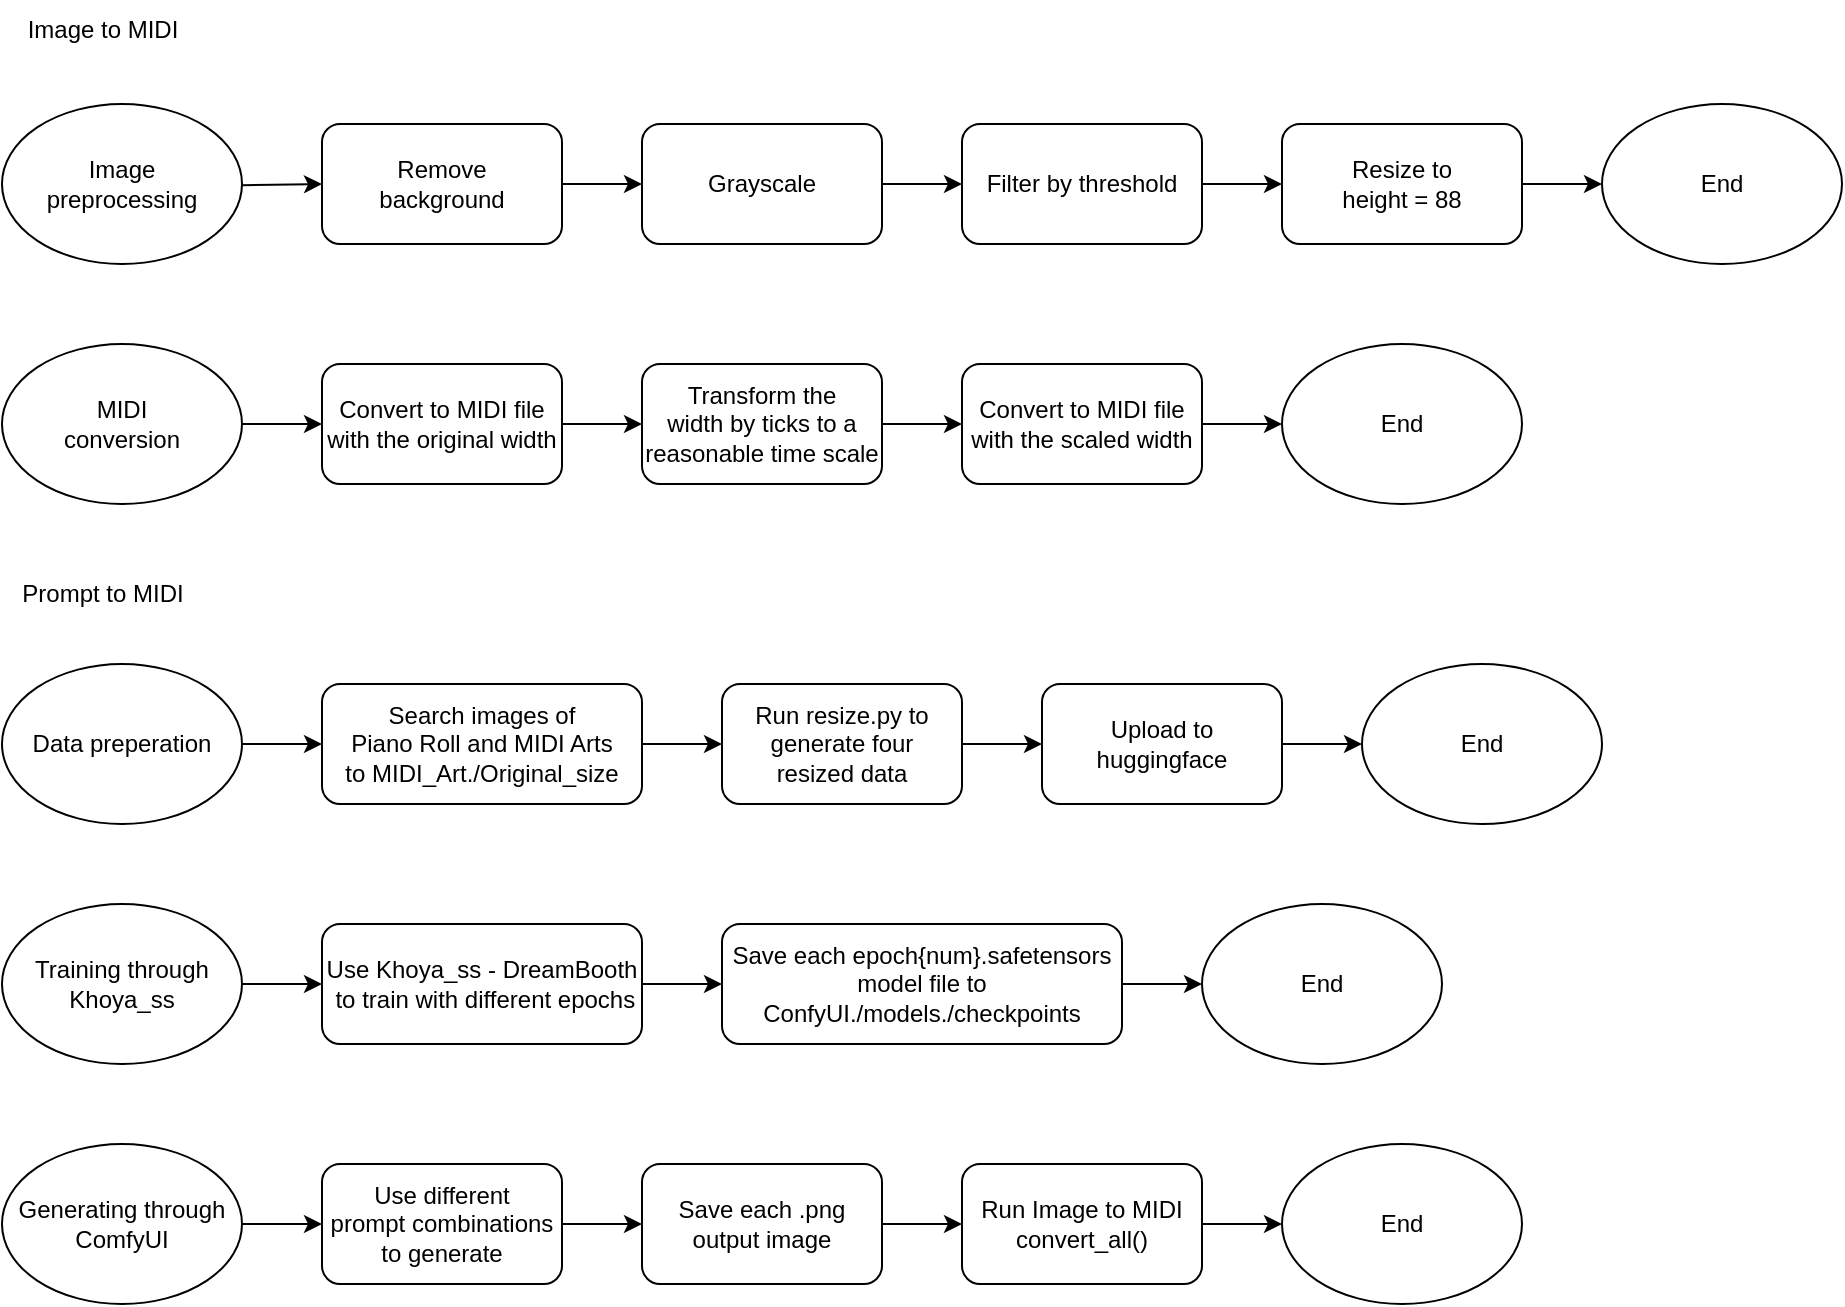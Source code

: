 <mxfile>
    <diagram id="bkNtdu9QP90o7EfJXDvp" name="第1頁">
        <mxGraphModel dx="1013" dy="664" grid="1" gridSize="10" guides="1" tooltips="1" connect="1" arrows="1" fold="1" page="1" pageScale="1" pageWidth="1169" pageHeight="827" background="#FFFFFF" math="0" shadow="0">
            <root>
                <mxCell id="0"/>
                <mxCell id="1" parent="0"/>
                <mxCell id="45" value="" style="edgeStyle=none;html=1;" parent="1" source="4" target="11" edge="1">
                    <mxGeometry relative="1" as="geometry"/>
                </mxCell>
                <mxCell id="4" value="Image&lt;div&gt;preprocessing&lt;/div&gt;" style="ellipse;whiteSpace=wrap;html=1;" parent="1" vertex="1">
                    <mxGeometry x="40" y="80" width="120" height="80" as="geometry"/>
                </mxCell>
                <mxCell id="16" style="edgeStyle=none;html=1;exitX=1;exitY=0.5;exitDx=0;exitDy=0;entryX=0;entryY=0.5;entryDx=0;entryDy=0;" parent="1" source="11" target="12" edge="1">
                    <mxGeometry relative="1" as="geometry"/>
                </mxCell>
                <mxCell id="11" value="Remove&lt;div&gt;background&lt;/div&gt;" style="rounded=1;whiteSpace=wrap;html=1;" parent="1" vertex="1">
                    <mxGeometry x="200" y="90" width="120" height="60" as="geometry"/>
                </mxCell>
                <mxCell id="52" value="" style="edgeStyle=none;html=1;exitX=1;exitY=0.5;exitDx=0;exitDy=0;entryX=0;entryY=0.5;entryDx=0;entryDy=0;" edge="1" parent="1" source="12" target="51">
                    <mxGeometry relative="1" as="geometry"/>
                </mxCell>
                <mxCell id="12" value="Grayscale" style="rounded=1;whiteSpace=wrap;html=1;" parent="1" vertex="1">
                    <mxGeometry x="360" y="90" width="120" height="60" as="geometry"/>
                </mxCell>
                <mxCell id="46" value="End" style="ellipse;whiteSpace=wrap;html=1;" vertex="1" parent="1">
                    <mxGeometry x="840" y="80" width="120" height="80" as="geometry"/>
                </mxCell>
                <mxCell id="47" value="" style="edgeStyle=none;html=1;exitX=1;exitY=0.5;exitDx=0;exitDy=0;entryX=0;entryY=0.5;entryDx=0;entryDy=0;" edge="1" parent="1" source="48" target="46">
                    <mxGeometry relative="1" as="geometry">
                        <mxPoint x="840" y="120" as="targetPoint"/>
                    </mxGeometry>
                </mxCell>
                <mxCell id="48" value="Resize to&lt;div&gt;height = 88&lt;/div&gt;" style="rounded=1;whiteSpace=wrap;html=1;" vertex="1" parent="1">
                    <mxGeometry x="680" y="90" width="120" height="60" as="geometry"/>
                </mxCell>
                <mxCell id="55" style="edgeStyle=none;html=1;exitX=1;exitY=0.5;exitDx=0;exitDy=0;entryX=0;entryY=0.5;entryDx=0;entryDy=0;" edge="1" parent="1" source="51" target="48">
                    <mxGeometry relative="1" as="geometry"/>
                </mxCell>
                <mxCell id="51" value="Filter by threshold" style="rounded=1;whiteSpace=wrap;html=1;" vertex="1" parent="1">
                    <mxGeometry x="520" y="90" width="120" height="60" as="geometry"/>
                </mxCell>
                <mxCell id="56" value="" style="edgeStyle=none;html=1;exitX=1;exitY=0.5;exitDx=0;exitDy=0;entryX=0;entryY=0.5;entryDx=0;entryDy=0;" edge="1" parent="1" source="57" target="67">
                    <mxGeometry relative="1" as="geometry"/>
                </mxCell>
                <mxCell id="57" value="Training through&lt;div&gt;Khoya_ss&lt;/div&gt;" style="ellipse;whiteSpace=wrap;html=1;" vertex="1" parent="1">
                    <mxGeometry x="40" y="480" width="120" height="80" as="geometry"/>
                </mxCell>
                <mxCell id="58" value="End" style="ellipse;whiteSpace=wrap;html=1;" vertex="1" parent="1">
                    <mxGeometry x="640" y="480" width="120" height="80" as="geometry"/>
                </mxCell>
                <mxCell id="59" value="" style="edgeStyle=none;html=1;exitX=1;exitY=0.5;exitDx=0;exitDy=0;entryX=0;entryY=0.5;entryDx=0;entryDy=0;" edge="1" parent="1" source="60" target="62">
                    <mxGeometry relative="1" as="geometry"/>
                </mxCell>
                <mxCell id="60" value="Data preperation" style="ellipse;whiteSpace=wrap;html=1;" vertex="1" parent="1">
                    <mxGeometry x="40" y="360" width="120" height="80" as="geometry"/>
                </mxCell>
                <mxCell id="61" value="" style="edgeStyle=none;html=1;exitX=1;exitY=0.5;exitDx=0;exitDy=0;entryX=0;entryY=0.5;entryDx=0;entryDy=0;" edge="1" parent="1" source="62" target="64">
                    <mxGeometry relative="1" as="geometry"/>
                </mxCell>
                <mxCell id="62" value="Search images of&lt;div&gt;&lt;span style=&quot;background-color: transparent;&quot;&gt;Piano Roll and&amp;nbsp;&lt;/span&gt;&lt;span style=&quot;background-color: transparent;&quot;&gt;MIDI Arts&lt;/span&gt;&lt;/div&gt;&lt;div&gt;&lt;span style=&quot;background-color: transparent;&quot;&gt;to MIDI_Art./Original_size&lt;/span&gt;&lt;/div&gt;" style="rounded=1;whiteSpace=wrap;html=1;" vertex="1" parent="1">
                    <mxGeometry x="200" y="370" width="160" height="60" as="geometry"/>
                </mxCell>
                <mxCell id="89" value="" style="edgeStyle=none;html=1;" edge="1" parent="1" source="64" target="88">
                    <mxGeometry relative="1" as="geometry"/>
                </mxCell>
                <mxCell id="64" value="Run resize.py to&lt;div&gt;generate four&lt;/div&gt;&lt;div&gt;resized data&lt;/div&gt;" style="rounded=1;whiteSpace=wrap;html=1;" vertex="1" parent="1">
                    <mxGeometry x="400" y="370" width="120" height="60" as="geometry"/>
                </mxCell>
                <mxCell id="65" value="End" style="ellipse;whiteSpace=wrap;html=1;" vertex="1" parent="1">
                    <mxGeometry x="720" y="360" width="120" height="80" as="geometry"/>
                </mxCell>
                <mxCell id="66" value="" style="edgeStyle=none;html=1;" edge="1" parent="1" source="67" target="69">
                    <mxGeometry relative="1" as="geometry"/>
                </mxCell>
                <mxCell id="67" value="Use Khoya_ss - DreamBooth&lt;div&gt;&amp;nbsp;to &lt;span style=&quot;background-color: transparent;&quot;&gt;train with different&amp;nbsp;&lt;/span&gt;&lt;span style=&quot;background-color: transparent;&quot;&gt;epochs&lt;/span&gt;&lt;/div&gt;" style="rounded=1;whiteSpace=wrap;html=1;" vertex="1" parent="1">
                    <mxGeometry x="200" y="490" width="160" height="60" as="geometry"/>
                </mxCell>
                <mxCell id="92" value="" style="edgeStyle=none;html=1;" edge="1" parent="1" source="69" target="58">
                    <mxGeometry relative="1" as="geometry"/>
                </mxCell>
                <mxCell id="69" value="Save each epoch{num}&lt;span style=&quot;background-color: transparent;&quot;&gt;.safetensors&lt;/span&gt;&lt;div&gt;&lt;span style=&quot;background-color: transparent;&quot;&gt;model file to ConfyUI./models./checkpoints&lt;/span&gt;&lt;/div&gt;" style="rounded=1;whiteSpace=wrap;html=1;" vertex="1" parent="1">
                    <mxGeometry x="400" y="490" width="200" height="60" as="geometry"/>
                </mxCell>
                <mxCell id="70" value="" style="edgeStyle=none;html=1;" edge="1" parent="1" source="71" target="73">
                    <mxGeometry relative="1" as="geometry"/>
                </mxCell>
                <mxCell id="71" value="Generating through&lt;div&gt;ComfyUI&lt;/div&gt;" style="ellipse;whiteSpace=wrap;html=1;" vertex="1" parent="1">
                    <mxGeometry x="40" y="600" width="120" height="80" as="geometry"/>
                </mxCell>
                <mxCell id="72" value="" style="edgeStyle=none;html=1;" edge="1" parent="1" source="73" target="76">
                    <mxGeometry relative="1" as="geometry"/>
                </mxCell>
                <mxCell id="73" value="Use different&lt;div&gt;prompt combinations&lt;/div&gt;&lt;div&gt;to generate&lt;/div&gt;" style="rounded=1;whiteSpace=wrap;html=1;" vertex="1" parent="1">
                    <mxGeometry x="200" y="610" width="120" height="60" as="geometry"/>
                </mxCell>
                <mxCell id="74" value="End" style="ellipse;whiteSpace=wrap;html=1;" vertex="1" parent="1">
                    <mxGeometry x="680" y="600" width="120" height="80" as="geometry"/>
                </mxCell>
                <mxCell id="94" value="" style="edgeStyle=none;html=1;" edge="1" parent="1" source="76" target="93">
                    <mxGeometry relative="1" as="geometry"/>
                </mxCell>
                <mxCell id="76" value="Save each&amp;nbsp;&lt;span style=&quot;background-color: transparent;&quot;&gt;.png&lt;/span&gt;&lt;div&gt;&lt;span style=&quot;background-color: transparent;&quot;&gt;output&amp;nbsp;&lt;/span&gt;&lt;span style=&quot;background-color: transparent;&quot;&gt;image&lt;/span&gt;&lt;/div&gt;" style="rounded=1;whiteSpace=wrap;html=1;" vertex="1" parent="1">
                    <mxGeometry x="360" y="610" width="120" height="60" as="geometry"/>
                </mxCell>
                <mxCell id="81" value="" style="edgeStyle=none;html=1;" edge="1" parent="1" source="77" target="80">
                    <mxGeometry relative="1" as="geometry"/>
                </mxCell>
                <mxCell id="77" value="Convert to&amp;nbsp;&lt;span style=&quot;background-color: transparent;&quot;&gt;MIDI file&lt;/span&gt;&lt;div&gt;&lt;span style=&quot;background-color: transparent;&quot;&gt;with the original width&lt;/span&gt;&lt;/div&gt;" style="rounded=1;whiteSpace=wrap;html=1;" vertex="1" parent="1">
                    <mxGeometry x="200" y="210" width="120" height="60" as="geometry"/>
                </mxCell>
                <mxCell id="79" value="" style="edgeStyle=none;html=1;" edge="1" parent="1" source="78" target="77">
                    <mxGeometry relative="1" as="geometry"/>
                </mxCell>
                <mxCell id="78" value="MIDI&lt;div&gt;conversion&lt;/div&gt;" style="ellipse;whiteSpace=wrap;html=1;" vertex="1" parent="1">
                    <mxGeometry x="40" y="200" width="120" height="80" as="geometry"/>
                </mxCell>
                <mxCell id="83" value="" style="edgeStyle=none;html=1;" edge="1" parent="1" source="80" target="82">
                    <mxGeometry relative="1" as="geometry"/>
                </mxCell>
                <mxCell id="80" value="Transform the width&amp;nbsp;&lt;span style=&quot;background-color: transparent;&quot;&gt;by ticks to a reasonable time scale&lt;/span&gt;" style="rounded=1;whiteSpace=wrap;html=1;" vertex="1" parent="1">
                    <mxGeometry x="360" y="210" width="120" height="60" as="geometry"/>
                </mxCell>
                <mxCell id="85" value="" style="edgeStyle=none;html=1;" edge="1" parent="1" source="82" target="84">
                    <mxGeometry relative="1" as="geometry"/>
                </mxCell>
                <mxCell id="82" value="Convert to MIDI file&lt;div&gt;with the scaled width&lt;/div&gt;" style="rounded=1;whiteSpace=wrap;html=1;" vertex="1" parent="1">
                    <mxGeometry x="520" y="210" width="120" height="60" as="geometry"/>
                </mxCell>
                <mxCell id="84" value="End" style="ellipse;whiteSpace=wrap;html=1;" vertex="1" parent="1">
                    <mxGeometry x="680" y="200" width="120" height="80" as="geometry"/>
                </mxCell>
                <mxCell id="86" value="Image to MIDI" style="text;html=1;align=center;verticalAlign=middle;resizable=0;points=[];autosize=1;strokeColor=none;fillColor=none;" vertex="1" parent="1">
                    <mxGeometry x="40" y="28" width="100" height="30" as="geometry"/>
                </mxCell>
                <mxCell id="87" value="Prompt to MIDI" style="text;html=1;align=center;verticalAlign=middle;resizable=0;points=[];autosize=1;strokeColor=none;fillColor=none;" vertex="1" parent="1">
                    <mxGeometry x="40" y="310" width="100" height="30" as="geometry"/>
                </mxCell>
                <mxCell id="90" value="" style="edgeStyle=none;html=1;" edge="1" parent="1" source="88" target="65">
                    <mxGeometry relative="1" as="geometry"/>
                </mxCell>
                <mxCell id="88" value="Upload to huggingface" style="rounded=1;whiteSpace=wrap;html=1;" vertex="1" parent="1">
                    <mxGeometry x="560" y="370" width="120" height="60" as="geometry"/>
                </mxCell>
                <mxCell id="95" value="" style="edgeStyle=none;html=1;" edge="1" parent="1" source="93" target="74">
                    <mxGeometry relative="1" as="geometry"/>
                </mxCell>
                <mxCell id="93" value="Run Image to MIDI&lt;div&gt;convert_all()&lt;/div&gt;" style="rounded=1;whiteSpace=wrap;html=1;" vertex="1" parent="1">
                    <mxGeometry x="520" y="610" width="120" height="60" as="geometry"/>
                </mxCell>
            </root>
        </mxGraphModel>
    </diagram>
</mxfile>